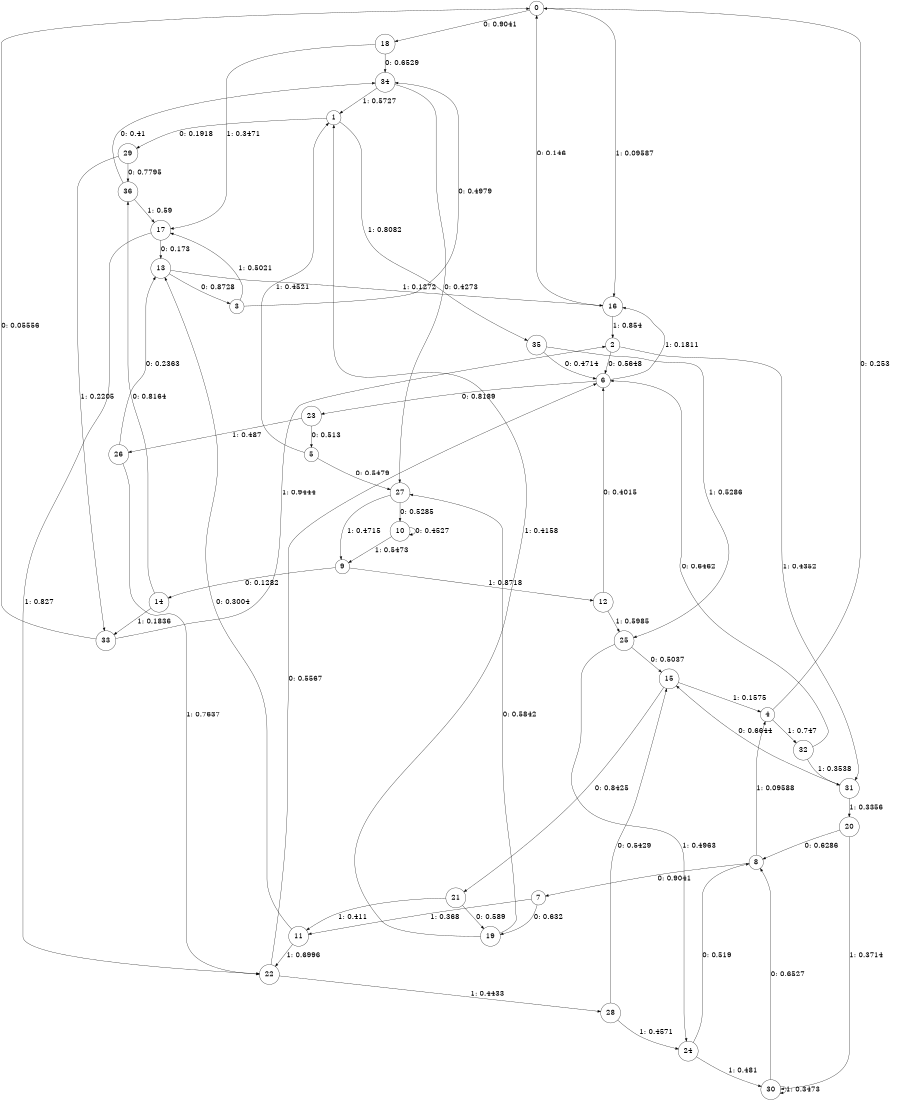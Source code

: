digraph "ch10faceL6" {
size = "6,8.5";
ratio = "fill";
node [shape = circle];
node [fontsize = 24];
edge [fontsize = 24];
0 -> 18 [label = "0: 0.9041   "];
0 -> 16 [label = "1: 0.09587  "];
1 -> 29 [label = "0: 0.1918   "];
1 -> 35 [label = "1: 0.8082   "];
2 -> 6 [label = "0: 0.5648   "];
2 -> 31 [label = "1: 0.4352   "];
3 -> 34 [label = "0: 0.4979   "];
3 -> 17 [label = "1: 0.5021   "];
4 -> 0 [label = "0: 0.253    "];
4 -> 32 [label = "1: 0.747    "];
5 -> 27 [label = "0: 0.5479   "];
5 -> 1 [label = "1: 0.4521   "];
6 -> 23 [label = "0: 0.8189   "];
6 -> 16 [label = "1: 0.1811   "];
7 -> 19 [label = "0: 0.632    "];
7 -> 11 [label = "1: 0.368    "];
8 -> 7 [label = "0: 0.9041   "];
8 -> 4 [label = "1: 0.09588  "];
9 -> 14 [label = "0: 0.1282   "];
9 -> 12 [label = "1: 0.8718   "];
10 -> 10 [label = "0: 0.4527   "];
10 -> 9 [label = "1: 0.5473   "];
11 -> 13 [label = "0: 0.3004   "];
11 -> 22 [label = "1: 0.6996   "];
12 -> 6 [label = "0: 0.4015   "];
12 -> 25 [label = "1: 0.5985   "];
13 -> 3 [label = "0: 0.8728   "];
13 -> 16 [label = "1: 0.1272   "];
14 -> 36 [label = "0: 0.8164   "];
14 -> 33 [label = "1: 0.1836   "];
15 -> 21 [label = "0: 0.8425   "];
15 -> 4 [label = "1: 0.1575   "];
16 -> 0 [label = "0: 0.146    "];
16 -> 2 [label = "1: 0.854    "];
17 -> 13 [label = "0: 0.173    "];
17 -> 22 [label = "1: 0.827    "];
18 -> 34 [label = "0: 0.6529   "];
18 -> 17 [label = "1: 0.3471   "];
19 -> 27 [label = "0: 0.5842   "];
19 -> 1 [label = "1: 0.4158   "];
20 -> 8 [label = "0: 0.6286   "];
20 -> 30 [label = "1: 0.3714   "];
21 -> 19 [label = "0: 0.589    "];
21 -> 11 [label = "1: 0.411    "];
22 -> 6 [label = "0: 0.5567   "];
22 -> 28 [label = "1: 0.4433   "];
23 -> 5 [label = "0: 0.513    "];
23 -> 26 [label = "1: 0.487    "];
24 -> 8 [label = "0: 0.519    "];
24 -> 30 [label = "1: 0.481    "];
25 -> 15 [label = "0: 0.5037   "];
25 -> 24 [label = "1: 0.4963   "];
26 -> 13 [label = "0: 0.2363   "];
26 -> 22 [label = "1: 0.7637   "];
27 -> 10 [label = "0: 0.5285   "];
27 -> 9 [label = "1: 0.4715   "];
28 -> 15 [label = "0: 0.5429   "];
28 -> 24 [label = "1: 0.4571   "];
29 -> 36 [label = "0: 0.7795   "];
29 -> 33 [label = "1: 0.2205   "];
30 -> 8 [label = "0: 0.6527   "];
30 -> 30 [label = "1: 0.3473   "];
31 -> 15 [label = "0: 0.6644   "];
31 -> 20 [label = "1: 0.3356   "];
32 -> 6 [label = "0: 0.6462   "];
32 -> 31 [label = "1: 0.3538   "];
33 -> 0 [label = "0: 0.05556  "];
33 -> 2 [label = "1: 0.9444   "];
34 -> 27 [label = "0: 0.4273   "];
34 -> 1 [label = "1: 0.5727   "];
35 -> 6 [label = "0: 0.4714   "];
35 -> 25 [label = "1: 0.5286   "];
36 -> 34 [label = "0: 0.41     "];
36 -> 17 [label = "1: 0.59     "];
}
